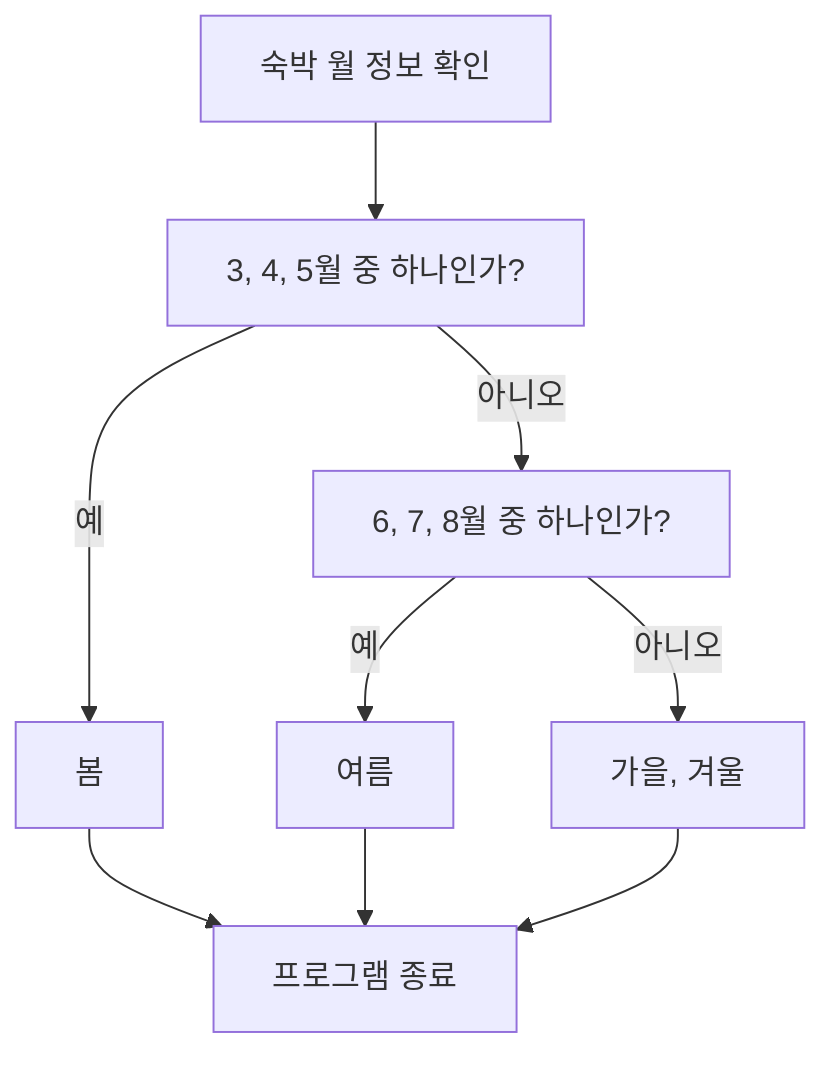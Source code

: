 graph TD
    B[숙박 월 정보 확인]
    B --> C[3, 4, 5월 중 하나인가?]
    C -->|예| D[봄]
    C -->|아니오| E[6, 7, 8월 중 하나인가?]
    E -->|예| F[여름]
    E -->|아니오| G[가을, 겨울]
    D --> J[프로그램 종료]
    F --> J
    G --> J